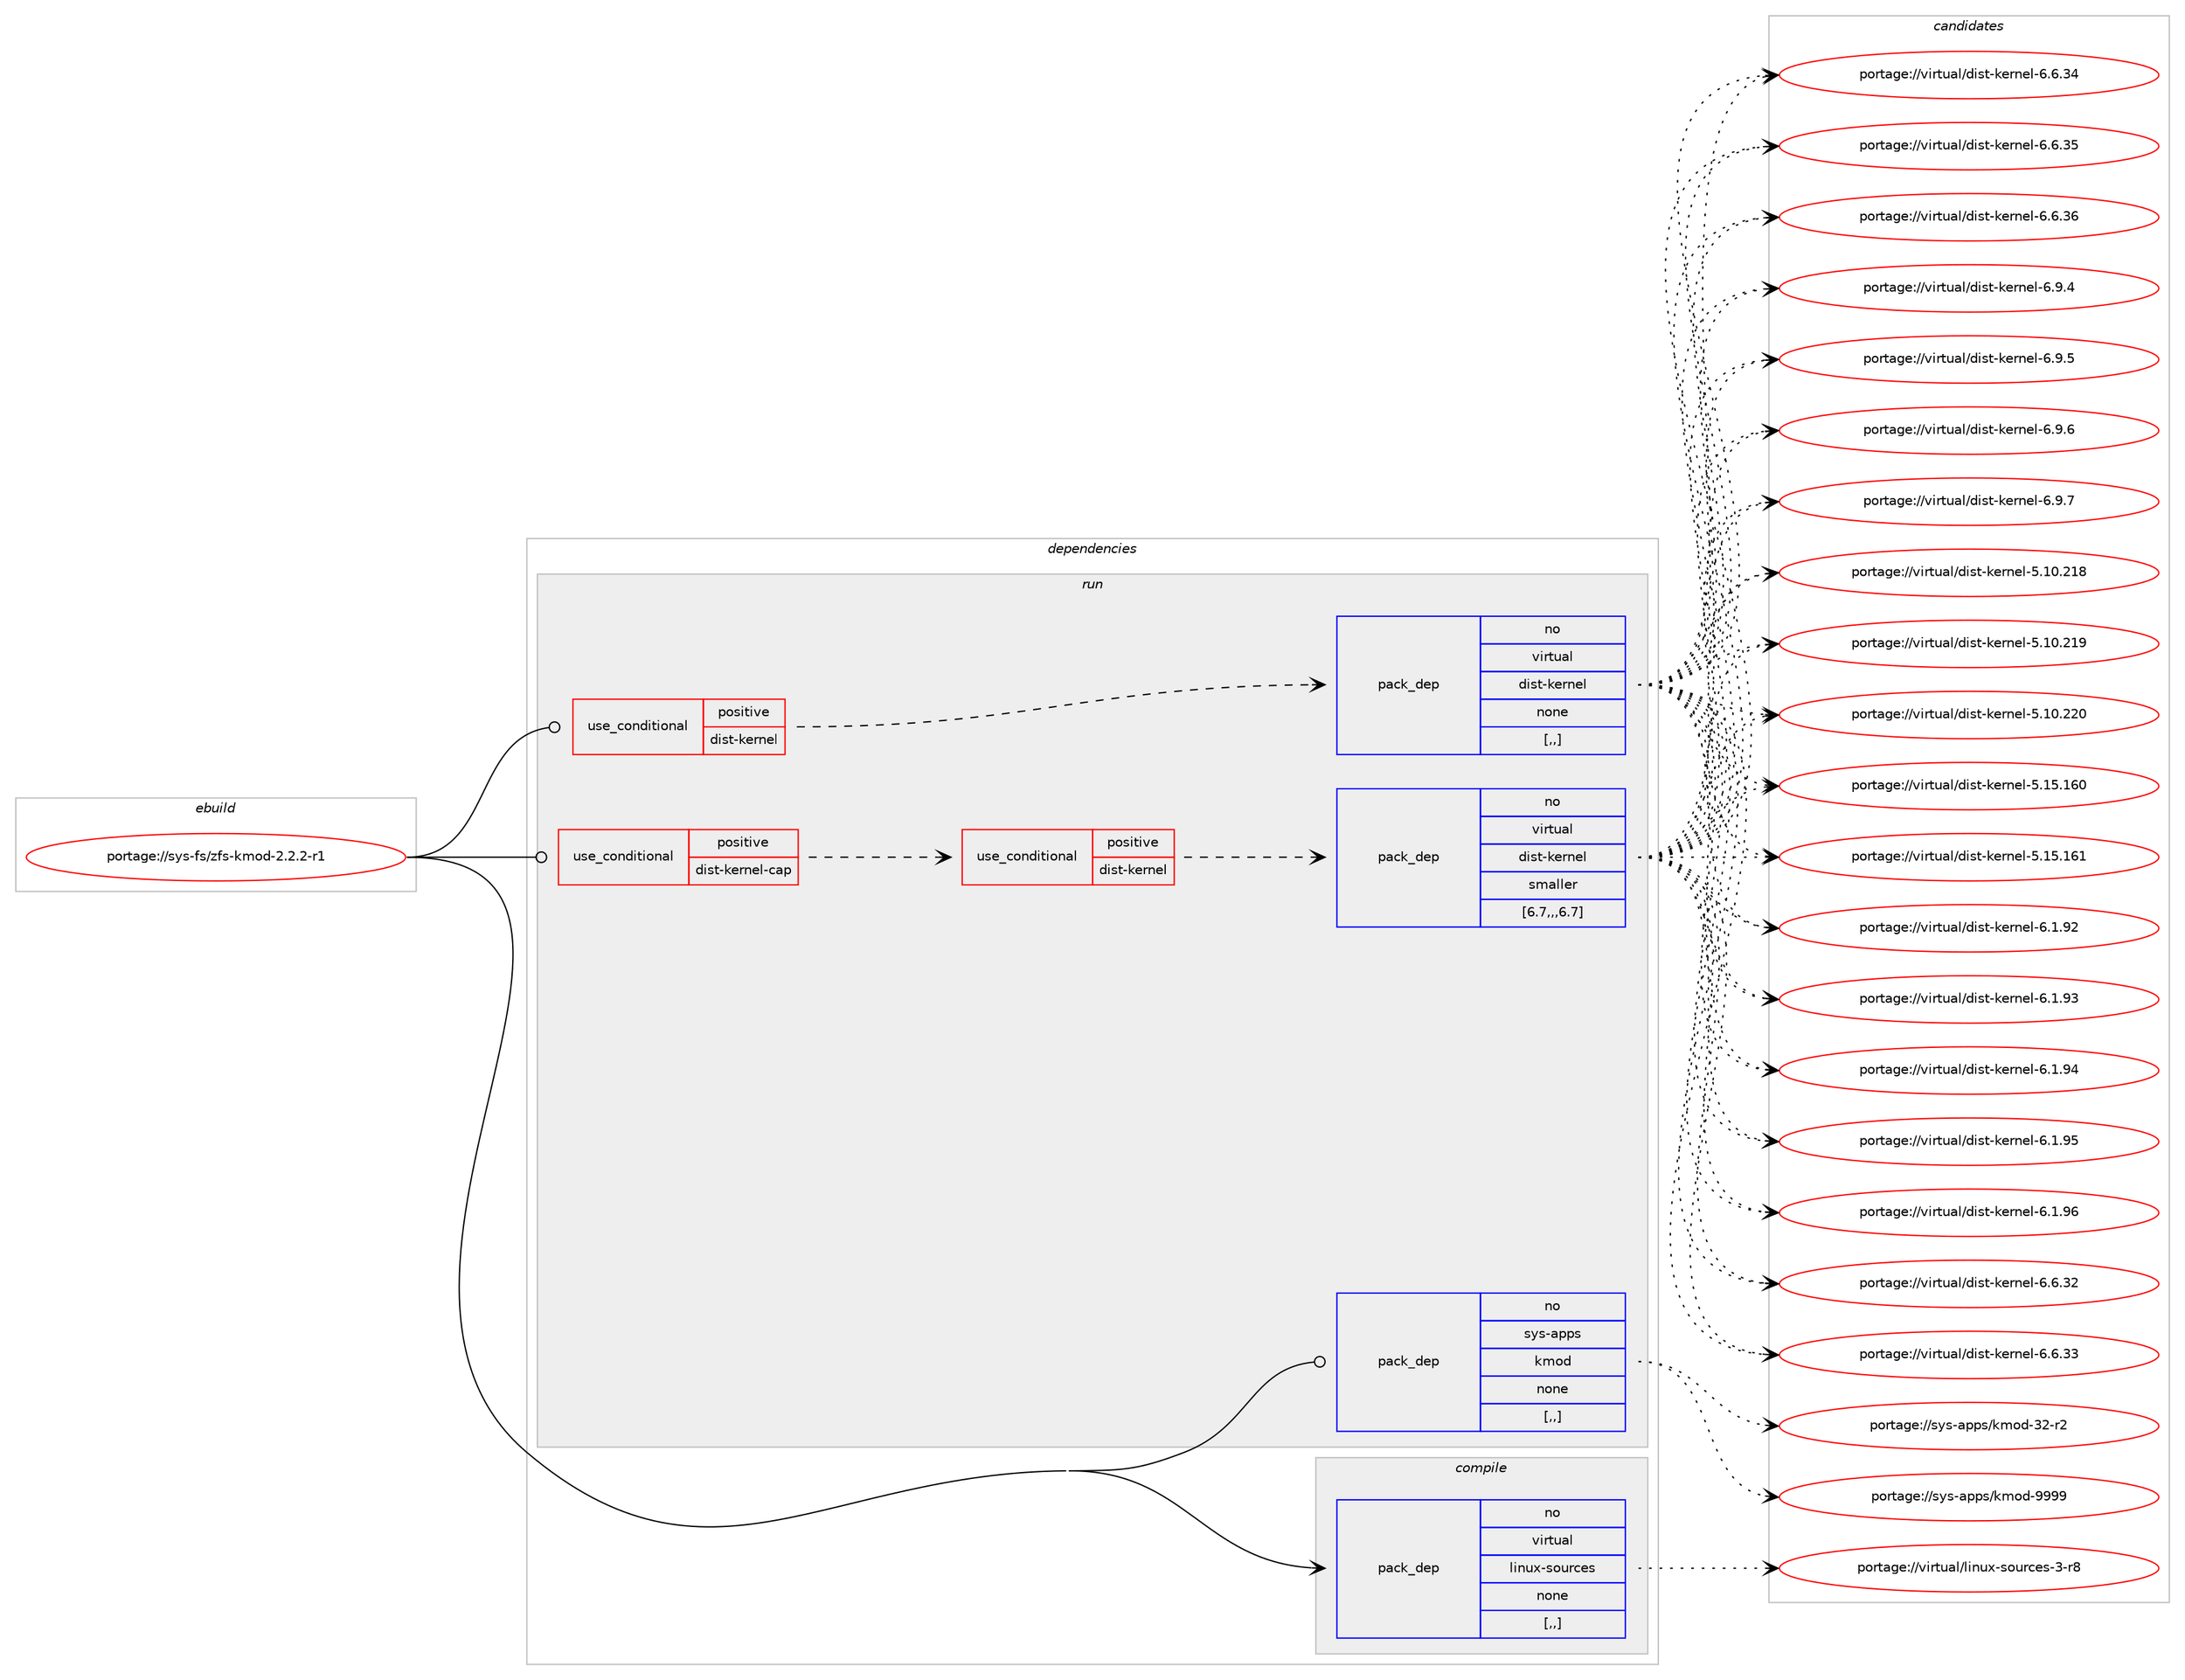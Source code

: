 digraph prolog {

# *************
# Graph options
# *************

newrank=true;
concentrate=true;
compound=true;
graph [rankdir=LR,fontname=Helvetica,fontsize=10,ranksep=1.5];#, ranksep=2.5, nodesep=0.2];
edge  [arrowhead=vee];
node  [fontname=Helvetica,fontsize=10];

# **********
# The ebuild
# **********

subgraph cluster_leftcol {
color=gray;
rank=same;
label=<<i>ebuild</i>>;
id [label="portage://sys-fs/zfs-kmod-2.2.2-r1", color=red, width=4, href="../sys-fs/zfs-kmod-2.2.2-r1.svg"];
}

# ****************
# The dependencies
# ****************

subgraph cluster_midcol {
color=gray;
label=<<i>dependencies</i>>;
subgraph cluster_compile {
fillcolor="#eeeeee";
style=filled;
label=<<i>compile</i>>;
subgraph pack311174 {
dependency428015 [label=<<TABLE BORDER="0" CELLBORDER="1" CELLSPACING="0" CELLPADDING="4" WIDTH="220"><TR><TD ROWSPAN="6" CELLPADDING="30">pack_dep</TD></TR><TR><TD WIDTH="110">no</TD></TR><TR><TD>virtual</TD></TR><TR><TD>linux-sources</TD></TR><TR><TD>none</TD></TR><TR><TD>[,,]</TD></TR></TABLE>>, shape=none, color=blue];
}
id:e -> dependency428015:w [weight=20,style="solid",arrowhead="vee"];
}
subgraph cluster_compileandrun {
fillcolor="#eeeeee";
style=filled;
label=<<i>compile and run</i>>;
}
subgraph cluster_run {
fillcolor="#eeeeee";
style=filled;
label=<<i>run</i>>;
subgraph cond113941 {
dependency428016 [label=<<TABLE BORDER="0" CELLBORDER="1" CELLSPACING="0" CELLPADDING="4"><TR><TD ROWSPAN="3" CELLPADDING="10">use_conditional</TD></TR><TR><TD>positive</TD></TR><TR><TD>dist-kernel</TD></TR></TABLE>>, shape=none, color=red];
subgraph pack311175 {
dependency428017 [label=<<TABLE BORDER="0" CELLBORDER="1" CELLSPACING="0" CELLPADDING="4" WIDTH="220"><TR><TD ROWSPAN="6" CELLPADDING="30">pack_dep</TD></TR><TR><TD WIDTH="110">no</TD></TR><TR><TD>virtual</TD></TR><TR><TD>dist-kernel</TD></TR><TR><TD>none</TD></TR><TR><TD>[,,]</TD></TR></TABLE>>, shape=none, color=blue];
}
dependency428016:e -> dependency428017:w [weight=20,style="dashed",arrowhead="vee"];
}
id:e -> dependency428016:w [weight=20,style="solid",arrowhead="odot"];
subgraph cond113942 {
dependency428018 [label=<<TABLE BORDER="0" CELLBORDER="1" CELLSPACING="0" CELLPADDING="4"><TR><TD ROWSPAN="3" CELLPADDING="10">use_conditional</TD></TR><TR><TD>positive</TD></TR><TR><TD>dist-kernel-cap</TD></TR></TABLE>>, shape=none, color=red];
subgraph cond113943 {
dependency428019 [label=<<TABLE BORDER="0" CELLBORDER="1" CELLSPACING="0" CELLPADDING="4"><TR><TD ROWSPAN="3" CELLPADDING="10">use_conditional</TD></TR><TR><TD>positive</TD></TR><TR><TD>dist-kernel</TD></TR></TABLE>>, shape=none, color=red];
subgraph pack311176 {
dependency428020 [label=<<TABLE BORDER="0" CELLBORDER="1" CELLSPACING="0" CELLPADDING="4" WIDTH="220"><TR><TD ROWSPAN="6" CELLPADDING="30">pack_dep</TD></TR><TR><TD WIDTH="110">no</TD></TR><TR><TD>virtual</TD></TR><TR><TD>dist-kernel</TD></TR><TR><TD>smaller</TD></TR><TR><TD>[6.7,,,6.7]</TD></TR></TABLE>>, shape=none, color=blue];
}
dependency428019:e -> dependency428020:w [weight=20,style="dashed",arrowhead="vee"];
}
dependency428018:e -> dependency428019:w [weight=20,style="dashed",arrowhead="vee"];
}
id:e -> dependency428018:w [weight=20,style="solid",arrowhead="odot"];
subgraph pack311177 {
dependency428021 [label=<<TABLE BORDER="0" CELLBORDER="1" CELLSPACING="0" CELLPADDING="4" WIDTH="220"><TR><TD ROWSPAN="6" CELLPADDING="30">pack_dep</TD></TR><TR><TD WIDTH="110">no</TD></TR><TR><TD>sys-apps</TD></TR><TR><TD>kmod</TD></TR><TR><TD>none</TD></TR><TR><TD>[,,]</TD></TR></TABLE>>, shape=none, color=blue];
}
id:e -> dependency428021:w [weight=20,style="solid",arrowhead="odot"];
}
}

# **************
# The candidates
# **************

subgraph cluster_choices {
rank=same;
color=gray;
label=<<i>candidates</i>>;

subgraph choice311174 {
color=black;
nodesep=1;
choice1181051141161179710847108105110117120451151111171149910111545514511456 [label="portage://virtual/linux-sources-3-r8", color=red, width=4,href="../virtual/linux-sources-3-r8.svg"];
dependency428015:e -> choice1181051141161179710847108105110117120451151111171149910111545514511456:w [style=dotted,weight="100"];
}
subgraph choice311175 {
color=black;
nodesep=1;
choice118105114116117971084710010511511645107101114110101108455346494846504956 [label="portage://virtual/dist-kernel-5.10.218", color=red, width=4,href="../virtual/dist-kernel-5.10.218.svg"];
choice118105114116117971084710010511511645107101114110101108455346494846504957 [label="portage://virtual/dist-kernel-5.10.219", color=red, width=4,href="../virtual/dist-kernel-5.10.219.svg"];
choice118105114116117971084710010511511645107101114110101108455346494846505048 [label="portage://virtual/dist-kernel-5.10.220", color=red, width=4,href="../virtual/dist-kernel-5.10.220.svg"];
choice118105114116117971084710010511511645107101114110101108455346495346495448 [label="portage://virtual/dist-kernel-5.15.160", color=red, width=4,href="../virtual/dist-kernel-5.15.160.svg"];
choice118105114116117971084710010511511645107101114110101108455346495346495449 [label="portage://virtual/dist-kernel-5.15.161", color=red, width=4,href="../virtual/dist-kernel-5.15.161.svg"];
choice11810511411611797108471001051151164510710111411010110845544649465750 [label="portage://virtual/dist-kernel-6.1.92", color=red, width=4,href="../virtual/dist-kernel-6.1.92.svg"];
choice11810511411611797108471001051151164510710111411010110845544649465751 [label="portage://virtual/dist-kernel-6.1.93", color=red, width=4,href="../virtual/dist-kernel-6.1.93.svg"];
choice11810511411611797108471001051151164510710111411010110845544649465752 [label="portage://virtual/dist-kernel-6.1.94", color=red, width=4,href="../virtual/dist-kernel-6.1.94.svg"];
choice11810511411611797108471001051151164510710111411010110845544649465753 [label="portage://virtual/dist-kernel-6.1.95", color=red, width=4,href="../virtual/dist-kernel-6.1.95.svg"];
choice11810511411611797108471001051151164510710111411010110845544649465754 [label="portage://virtual/dist-kernel-6.1.96", color=red, width=4,href="../virtual/dist-kernel-6.1.96.svg"];
choice11810511411611797108471001051151164510710111411010110845544654465150 [label="portage://virtual/dist-kernel-6.6.32", color=red, width=4,href="../virtual/dist-kernel-6.6.32.svg"];
choice11810511411611797108471001051151164510710111411010110845544654465151 [label="portage://virtual/dist-kernel-6.6.33", color=red, width=4,href="../virtual/dist-kernel-6.6.33.svg"];
choice11810511411611797108471001051151164510710111411010110845544654465152 [label="portage://virtual/dist-kernel-6.6.34", color=red, width=4,href="../virtual/dist-kernel-6.6.34.svg"];
choice11810511411611797108471001051151164510710111411010110845544654465153 [label="portage://virtual/dist-kernel-6.6.35", color=red, width=4,href="../virtual/dist-kernel-6.6.35.svg"];
choice11810511411611797108471001051151164510710111411010110845544654465154 [label="portage://virtual/dist-kernel-6.6.36", color=red, width=4,href="../virtual/dist-kernel-6.6.36.svg"];
choice118105114116117971084710010511511645107101114110101108455446574652 [label="portage://virtual/dist-kernel-6.9.4", color=red, width=4,href="../virtual/dist-kernel-6.9.4.svg"];
choice118105114116117971084710010511511645107101114110101108455446574653 [label="portage://virtual/dist-kernel-6.9.5", color=red, width=4,href="../virtual/dist-kernel-6.9.5.svg"];
choice118105114116117971084710010511511645107101114110101108455446574654 [label="portage://virtual/dist-kernel-6.9.6", color=red, width=4,href="../virtual/dist-kernel-6.9.6.svg"];
choice118105114116117971084710010511511645107101114110101108455446574655 [label="portage://virtual/dist-kernel-6.9.7", color=red, width=4,href="../virtual/dist-kernel-6.9.7.svg"];
dependency428017:e -> choice118105114116117971084710010511511645107101114110101108455346494846504956:w [style=dotted,weight="100"];
dependency428017:e -> choice118105114116117971084710010511511645107101114110101108455346494846504957:w [style=dotted,weight="100"];
dependency428017:e -> choice118105114116117971084710010511511645107101114110101108455346494846505048:w [style=dotted,weight="100"];
dependency428017:e -> choice118105114116117971084710010511511645107101114110101108455346495346495448:w [style=dotted,weight="100"];
dependency428017:e -> choice118105114116117971084710010511511645107101114110101108455346495346495449:w [style=dotted,weight="100"];
dependency428017:e -> choice11810511411611797108471001051151164510710111411010110845544649465750:w [style=dotted,weight="100"];
dependency428017:e -> choice11810511411611797108471001051151164510710111411010110845544649465751:w [style=dotted,weight="100"];
dependency428017:e -> choice11810511411611797108471001051151164510710111411010110845544649465752:w [style=dotted,weight="100"];
dependency428017:e -> choice11810511411611797108471001051151164510710111411010110845544649465753:w [style=dotted,weight="100"];
dependency428017:e -> choice11810511411611797108471001051151164510710111411010110845544649465754:w [style=dotted,weight="100"];
dependency428017:e -> choice11810511411611797108471001051151164510710111411010110845544654465150:w [style=dotted,weight="100"];
dependency428017:e -> choice11810511411611797108471001051151164510710111411010110845544654465151:w [style=dotted,weight="100"];
dependency428017:e -> choice11810511411611797108471001051151164510710111411010110845544654465152:w [style=dotted,weight="100"];
dependency428017:e -> choice11810511411611797108471001051151164510710111411010110845544654465153:w [style=dotted,weight="100"];
dependency428017:e -> choice11810511411611797108471001051151164510710111411010110845544654465154:w [style=dotted,weight="100"];
dependency428017:e -> choice118105114116117971084710010511511645107101114110101108455446574652:w [style=dotted,weight="100"];
dependency428017:e -> choice118105114116117971084710010511511645107101114110101108455446574653:w [style=dotted,weight="100"];
dependency428017:e -> choice118105114116117971084710010511511645107101114110101108455446574654:w [style=dotted,weight="100"];
dependency428017:e -> choice118105114116117971084710010511511645107101114110101108455446574655:w [style=dotted,weight="100"];
}
subgraph choice311176 {
color=black;
nodesep=1;
choice118105114116117971084710010511511645107101114110101108455346494846504956 [label="portage://virtual/dist-kernel-5.10.218", color=red, width=4,href="../virtual/dist-kernel-5.10.218.svg"];
choice118105114116117971084710010511511645107101114110101108455346494846504957 [label="portage://virtual/dist-kernel-5.10.219", color=red, width=4,href="../virtual/dist-kernel-5.10.219.svg"];
choice118105114116117971084710010511511645107101114110101108455346494846505048 [label="portage://virtual/dist-kernel-5.10.220", color=red, width=4,href="../virtual/dist-kernel-5.10.220.svg"];
choice118105114116117971084710010511511645107101114110101108455346495346495448 [label="portage://virtual/dist-kernel-5.15.160", color=red, width=4,href="../virtual/dist-kernel-5.15.160.svg"];
choice118105114116117971084710010511511645107101114110101108455346495346495449 [label="portage://virtual/dist-kernel-5.15.161", color=red, width=4,href="../virtual/dist-kernel-5.15.161.svg"];
choice11810511411611797108471001051151164510710111411010110845544649465750 [label="portage://virtual/dist-kernel-6.1.92", color=red, width=4,href="../virtual/dist-kernel-6.1.92.svg"];
choice11810511411611797108471001051151164510710111411010110845544649465751 [label="portage://virtual/dist-kernel-6.1.93", color=red, width=4,href="../virtual/dist-kernel-6.1.93.svg"];
choice11810511411611797108471001051151164510710111411010110845544649465752 [label="portage://virtual/dist-kernel-6.1.94", color=red, width=4,href="../virtual/dist-kernel-6.1.94.svg"];
choice11810511411611797108471001051151164510710111411010110845544649465753 [label="portage://virtual/dist-kernel-6.1.95", color=red, width=4,href="../virtual/dist-kernel-6.1.95.svg"];
choice11810511411611797108471001051151164510710111411010110845544649465754 [label="portage://virtual/dist-kernel-6.1.96", color=red, width=4,href="../virtual/dist-kernel-6.1.96.svg"];
choice11810511411611797108471001051151164510710111411010110845544654465150 [label="portage://virtual/dist-kernel-6.6.32", color=red, width=4,href="../virtual/dist-kernel-6.6.32.svg"];
choice11810511411611797108471001051151164510710111411010110845544654465151 [label="portage://virtual/dist-kernel-6.6.33", color=red, width=4,href="../virtual/dist-kernel-6.6.33.svg"];
choice11810511411611797108471001051151164510710111411010110845544654465152 [label="portage://virtual/dist-kernel-6.6.34", color=red, width=4,href="../virtual/dist-kernel-6.6.34.svg"];
choice11810511411611797108471001051151164510710111411010110845544654465153 [label="portage://virtual/dist-kernel-6.6.35", color=red, width=4,href="../virtual/dist-kernel-6.6.35.svg"];
choice11810511411611797108471001051151164510710111411010110845544654465154 [label="portage://virtual/dist-kernel-6.6.36", color=red, width=4,href="../virtual/dist-kernel-6.6.36.svg"];
choice118105114116117971084710010511511645107101114110101108455446574652 [label="portage://virtual/dist-kernel-6.9.4", color=red, width=4,href="../virtual/dist-kernel-6.9.4.svg"];
choice118105114116117971084710010511511645107101114110101108455446574653 [label="portage://virtual/dist-kernel-6.9.5", color=red, width=4,href="../virtual/dist-kernel-6.9.5.svg"];
choice118105114116117971084710010511511645107101114110101108455446574654 [label="portage://virtual/dist-kernel-6.9.6", color=red, width=4,href="../virtual/dist-kernel-6.9.6.svg"];
choice118105114116117971084710010511511645107101114110101108455446574655 [label="portage://virtual/dist-kernel-6.9.7", color=red, width=4,href="../virtual/dist-kernel-6.9.7.svg"];
dependency428020:e -> choice118105114116117971084710010511511645107101114110101108455346494846504956:w [style=dotted,weight="100"];
dependency428020:e -> choice118105114116117971084710010511511645107101114110101108455346494846504957:w [style=dotted,weight="100"];
dependency428020:e -> choice118105114116117971084710010511511645107101114110101108455346494846505048:w [style=dotted,weight="100"];
dependency428020:e -> choice118105114116117971084710010511511645107101114110101108455346495346495448:w [style=dotted,weight="100"];
dependency428020:e -> choice118105114116117971084710010511511645107101114110101108455346495346495449:w [style=dotted,weight="100"];
dependency428020:e -> choice11810511411611797108471001051151164510710111411010110845544649465750:w [style=dotted,weight="100"];
dependency428020:e -> choice11810511411611797108471001051151164510710111411010110845544649465751:w [style=dotted,weight="100"];
dependency428020:e -> choice11810511411611797108471001051151164510710111411010110845544649465752:w [style=dotted,weight="100"];
dependency428020:e -> choice11810511411611797108471001051151164510710111411010110845544649465753:w [style=dotted,weight="100"];
dependency428020:e -> choice11810511411611797108471001051151164510710111411010110845544649465754:w [style=dotted,weight="100"];
dependency428020:e -> choice11810511411611797108471001051151164510710111411010110845544654465150:w [style=dotted,weight="100"];
dependency428020:e -> choice11810511411611797108471001051151164510710111411010110845544654465151:w [style=dotted,weight="100"];
dependency428020:e -> choice11810511411611797108471001051151164510710111411010110845544654465152:w [style=dotted,weight="100"];
dependency428020:e -> choice11810511411611797108471001051151164510710111411010110845544654465153:w [style=dotted,weight="100"];
dependency428020:e -> choice11810511411611797108471001051151164510710111411010110845544654465154:w [style=dotted,weight="100"];
dependency428020:e -> choice118105114116117971084710010511511645107101114110101108455446574652:w [style=dotted,weight="100"];
dependency428020:e -> choice118105114116117971084710010511511645107101114110101108455446574653:w [style=dotted,weight="100"];
dependency428020:e -> choice118105114116117971084710010511511645107101114110101108455446574654:w [style=dotted,weight="100"];
dependency428020:e -> choice118105114116117971084710010511511645107101114110101108455446574655:w [style=dotted,weight="100"];
}
subgraph choice311177 {
color=black;
nodesep=1;
choice1151211154597112112115471071091111004551504511450 [label="portage://sys-apps/kmod-32-r2", color=red, width=4,href="../sys-apps/kmod-32-r2.svg"];
choice1151211154597112112115471071091111004557575757 [label="portage://sys-apps/kmod-9999", color=red, width=4,href="../sys-apps/kmod-9999.svg"];
dependency428021:e -> choice1151211154597112112115471071091111004551504511450:w [style=dotted,weight="100"];
dependency428021:e -> choice1151211154597112112115471071091111004557575757:w [style=dotted,weight="100"];
}
}

}
